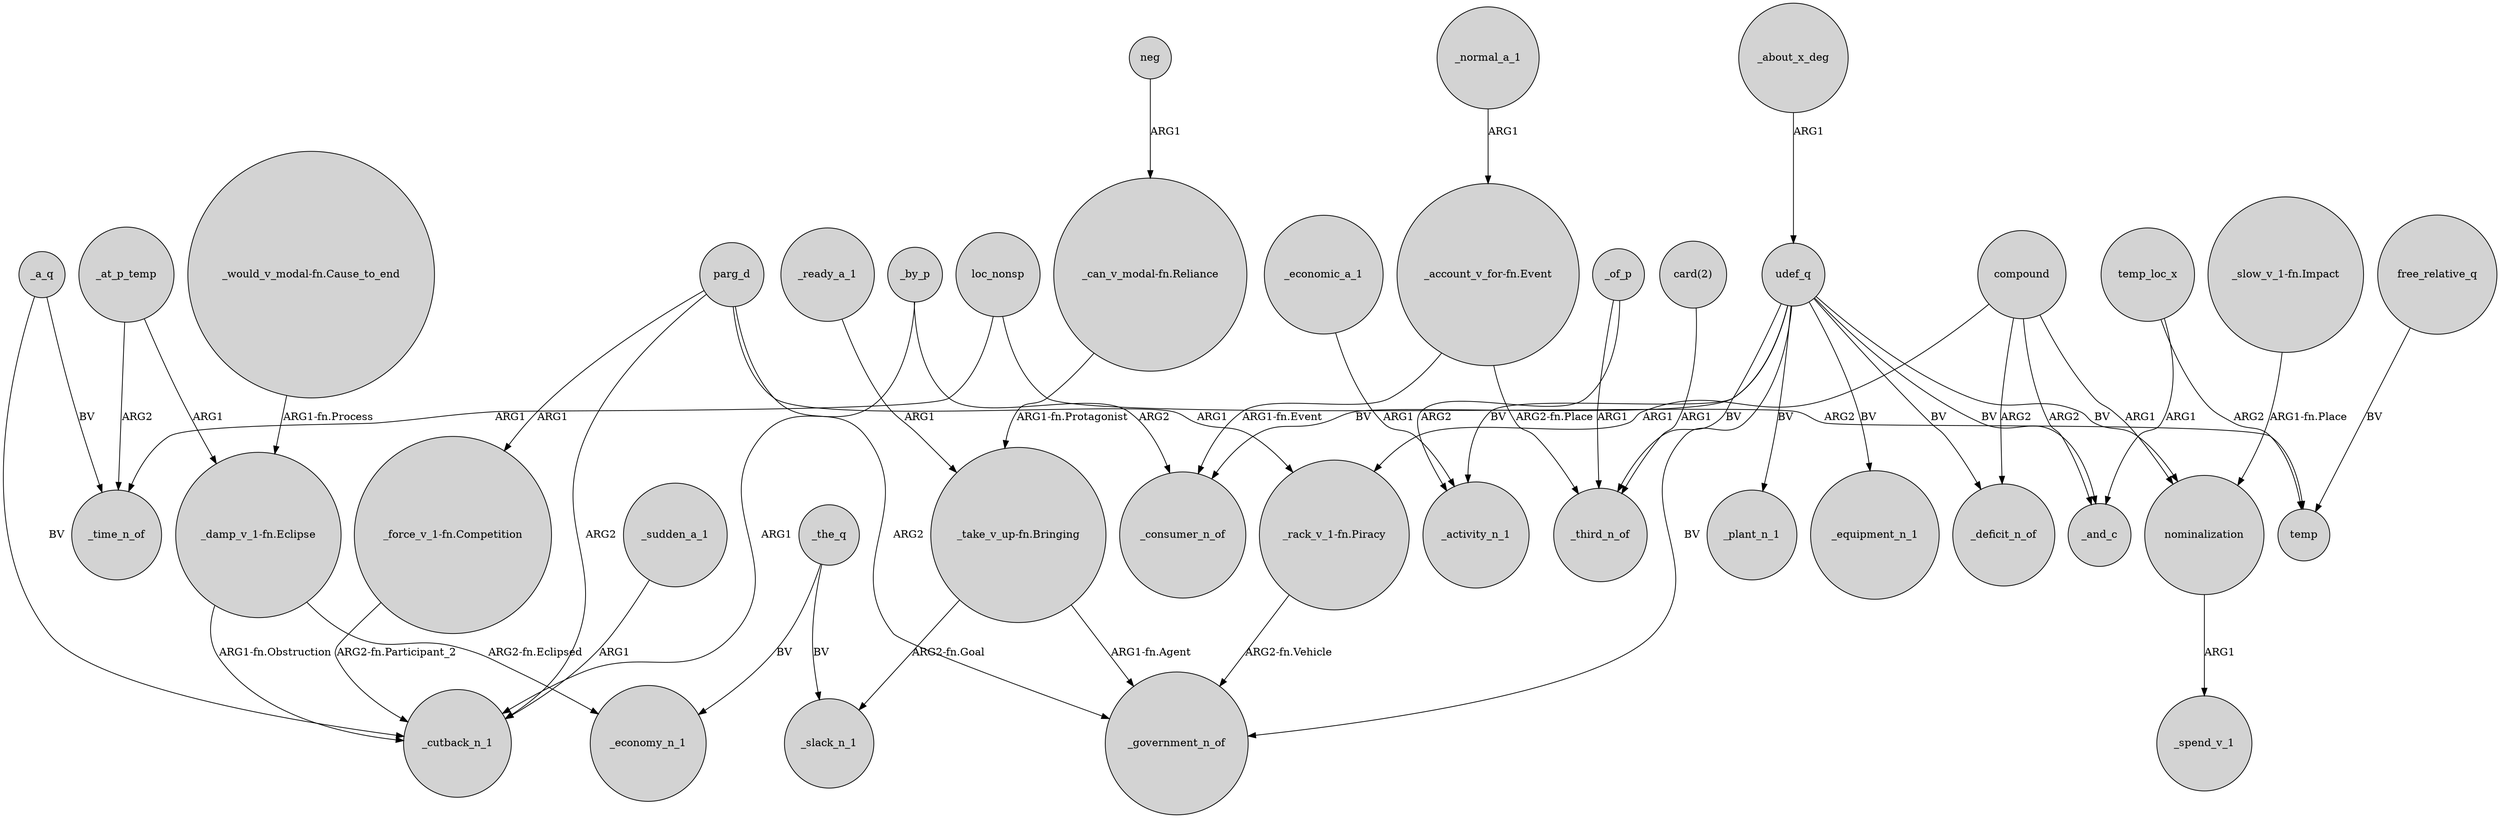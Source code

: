 digraph {
	node [shape=circle style=filled]
	_at_p_temp -> "_damp_v_1-fn.Eclipse" [label=ARG1]
	udef_q -> _plant_n_1 [label=BV]
	udef_q -> _equipment_n_1 [label=BV]
	parg_d -> _cutback_n_1 [label=ARG2]
	parg_d -> _government_n_of [label=ARG2]
	_sudden_a_1 -> _cutback_n_1 [label=ARG1]
	udef_q -> _government_n_of [label=BV]
	_of_p -> _activity_n_1 [label=ARG2]
	"_would_v_modal-fn.Cause_to_end" -> "_damp_v_1-fn.Eclipse" [label="ARG1-fn.Process"]
	"_damp_v_1-fn.Eclipse" -> _cutback_n_1 [label="ARG1-fn.Obstruction"]
	"_rack_v_1-fn.Piracy" -> _government_n_of [label="ARG2-fn.Vehicle"]
	_ready_a_1 -> "_take_v_up-fn.Bringing" [label=ARG1]
	"_take_v_up-fn.Bringing" -> _slack_n_1 [label="ARG2-fn.Goal"]
	"_force_v_1-fn.Competition" -> _cutback_n_1 [label="ARG2-fn.Participant_2"]
	temp_loc_x -> temp [label=ARG2]
	udef_q -> nominalization [label=BV]
	loc_nonsp -> _time_n_of [label=ARG1]
	compound -> _deficit_n_of [label=ARG2]
	neg -> "_can_v_modal-fn.Reliance" [label=ARG1]
	"card(2)" -> _third_n_of [label=ARG1]
	udef_q -> _deficit_n_of [label=BV]
	udef_q -> _and_c [label=BV]
	loc_nonsp -> temp [label=ARG2]
	compound -> _and_c [label=ARG2]
	nominalization -> _spend_v_1 [label=ARG1]
	_about_x_deg -> udef_q [label=ARG1]
	_normal_a_1 -> "_account_v_for-fn.Event" [label=ARG1]
	_a_q -> _time_n_of [label=BV]
	compound -> nominalization [label=ARG1]
	"_take_v_up-fn.Bringing" -> _government_n_of [label="ARG1-fn.Agent"]
	"_slow_v_1-fn.Impact" -> nominalization [label="ARG1-fn.Place"]
	_economic_a_1 -> _activity_n_1 [label=ARG1]
	parg_d -> "_rack_v_1-fn.Piracy" [label=ARG1]
	_at_p_temp -> _time_n_of [label=ARG2]
	_by_p -> _cutback_n_1 [label=ARG1]
	"_damp_v_1-fn.Eclipse" -> _economy_n_1 [label="ARG2-fn.Eclipsed"]
	_by_p -> _consumer_n_of [label=ARG2]
	temp_loc_x -> _and_c [label=ARG1]
	compound -> "_rack_v_1-fn.Piracy" [label=ARG1]
	_a_q -> _cutback_n_1 [label=BV]
	"_can_v_modal-fn.Reliance" -> "_take_v_up-fn.Bringing" [label="ARG1-fn.Protagonist"]
	_the_q -> _slack_n_1 [label=BV]
	free_relative_q -> temp [label=BV]
	udef_q -> _consumer_n_of [label=BV]
	"_account_v_for-fn.Event" -> _consumer_n_of [label="ARG1-fn.Event"]
	parg_d -> "_force_v_1-fn.Competition" [label=ARG1]
	"_account_v_for-fn.Event" -> _third_n_of [label="ARG2-fn.Place"]
	_of_p -> _third_n_of [label=ARG1]
	udef_q -> _activity_n_1 [label=BV]
	udef_q -> _third_n_of [label=BV]
	_the_q -> _economy_n_1 [label=BV]
}
